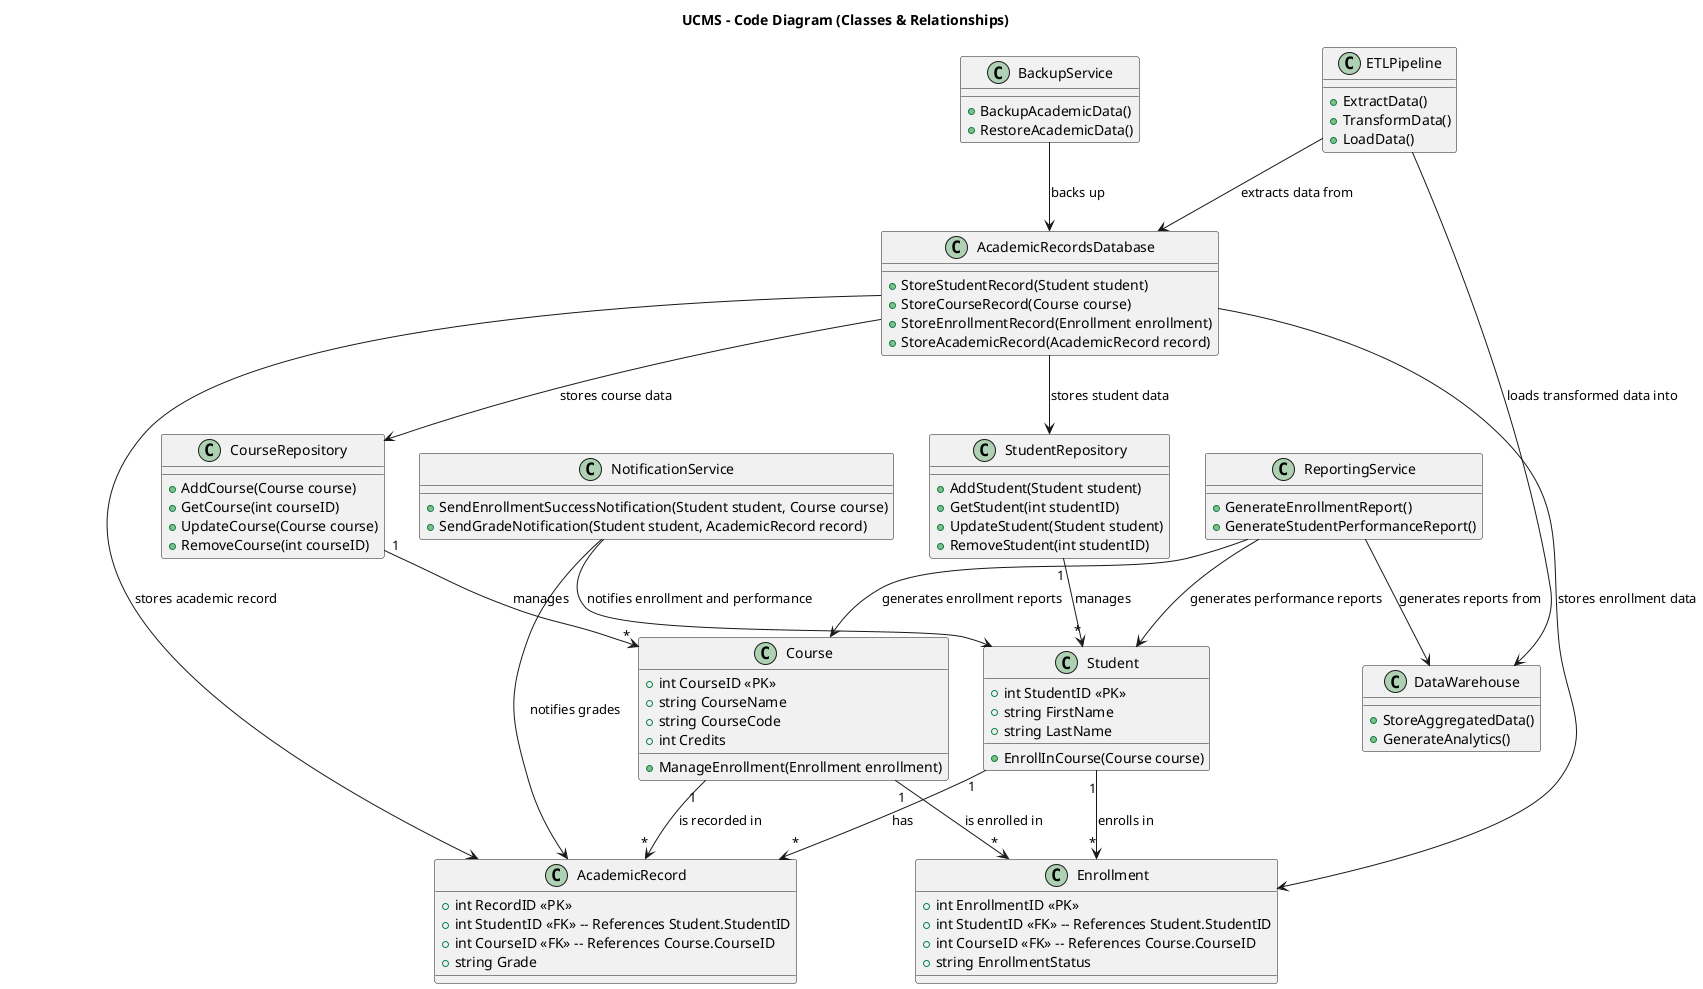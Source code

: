 @startuml UCMS_Code_Diagram

title UCMS - Code Diagram (Classes & Relationships)

' Define main entities and their attributes
class Student {
  + int StudentID <<PK>>
  + string FirstName
  + string LastName
  + EnrollInCourse(Course course)
}

class Course {
  + int CourseID <<PK>>
  + string CourseName
  + string CourseCode
  + int Credits
  + ManageEnrollment(Enrollment enrollment)
}

class Enrollment {
  + int EnrollmentID <<PK>>
  + int StudentID <<FK>> -- References Student.StudentID
  + int CourseID <<FK>> -- References Course.CourseID
  + string EnrollmentStatus
}

class AcademicRecord {
  + int RecordID <<PK>>
  + int StudentID <<FK>> -- References Student.StudentID
  + int CourseID <<FK>> -- References Course.CourseID
  + string Grade
}

class NotificationService {
  + SendEnrollmentSuccessNotification(Student student, Course course)
  + SendGradeNotification(Student student, AcademicRecord record)
}

class ReportingService {
  + GenerateEnrollmentReport()
  + GenerateStudentPerformanceReport()
}

class BackupService {
  + BackupAcademicData()
  + RestoreAcademicData()
}

class CourseRepository {
  + AddCourse(Course course)
  + GetCourse(int courseID)
  + UpdateCourse(Course course)
  + RemoveCourse(int courseID)
}

class StudentRepository {
  + AddStudent(Student student)
  + GetStudent(int studentID)
  + UpdateStudent(Student student)
  + RemoveStudent(int studentID)
}

class ETLPipeline {
  + ExtractData()
  + TransformData()
  + LoadData()
}

class AcademicRecordsDatabase {
  + StoreStudentRecord(Student student)
  + StoreCourseRecord(Course course)
  + StoreEnrollmentRecord(Enrollment enrollment)
  + StoreAcademicRecord(AcademicRecord record)
}

class DataWarehouse {
  + StoreAggregatedData()
  + GenerateAnalytics()
}

' Define relationships
Student "1" --> "*" Enrollment : "enrolls in"
Course "1" --> "*" Enrollment : "is enrolled in"
Student "1" --> "*" AcademicRecord : "has"
Course "1" --> "*" AcademicRecord : "is recorded in"
CourseRepository "1" --> "*" Course : "manages"
StudentRepository "1" --> "*" Student : "manages"
BackupService --> AcademicRecordsDatabase : "backs up"
ReportingService --> DataWarehouse : "generates reports from"
ETLPipeline --> DataWarehouse : "loads transformed data into"
ETLPipeline --> AcademicRecordsDatabase : "extracts data from"
NotificationService --> Student : "notifies enrollment and performance"
NotificationService --> AcademicRecord : "notifies grades"
ReportingService --> Student : "generates performance reports"
ReportingService --> Course : "generates enrollment reports"
AcademicRecordsDatabase --> CourseRepository : "stores course data"
AcademicRecordsDatabase --> StudentRepository : "stores student data"
AcademicRecordsDatabase --> Enrollment : "stores enrollment data"
AcademicRecordsDatabase --> AcademicRecord : "stores academic record"

@enduml
